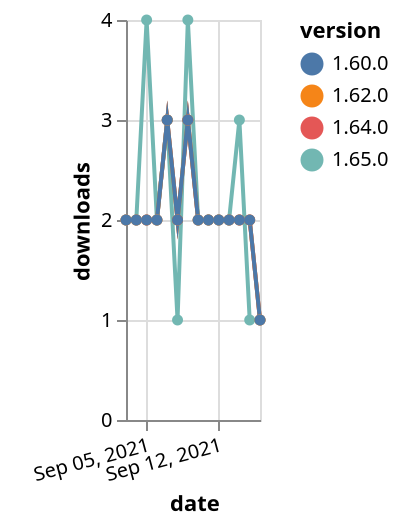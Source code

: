 {"$schema": "https://vega.github.io/schema/vega-lite/v5.json", "description": "A simple bar chart with embedded data.", "data": {"values": [{"date": "2021-09-03", "total": 1457, "delta": 2, "version": "1.64.0"}, {"date": "2021-09-04", "total": 1459, "delta": 2, "version": "1.64.0"}, {"date": "2021-09-05", "total": 1461, "delta": 2, "version": "1.64.0"}, {"date": "2021-09-06", "total": 1463, "delta": 2, "version": "1.64.0"}, {"date": "2021-09-07", "total": 1466, "delta": 3, "version": "1.64.0"}, {"date": "2021-09-08", "total": 1468, "delta": 2, "version": "1.64.0"}, {"date": "2021-09-09", "total": 1471, "delta": 3, "version": "1.64.0"}, {"date": "2021-09-10", "total": 1473, "delta": 2, "version": "1.64.0"}, {"date": "2021-09-11", "total": 1475, "delta": 2, "version": "1.64.0"}, {"date": "2021-09-12", "total": 1477, "delta": 2, "version": "1.64.0"}, {"date": "2021-09-13", "total": 1479, "delta": 2, "version": "1.64.0"}, {"date": "2021-09-14", "total": 1481, "delta": 2, "version": "1.64.0"}, {"date": "2021-09-15", "total": 1483, "delta": 2, "version": "1.64.0"}, {"date": "2021-09-16", "total": 1484, "delta": 1, "version": "1.64.0"}, {"date": "2021-09-03", "total": 1003, "delta": 2, "version": "1.65.0"}, {"date": "2021-09-04", "total": 1005, "delta": 2, "version": "1.65.0"}, {"date": "2021-09-05", "total": 1009, "delta": 4, "version": "1.65.0"}, {"date": "2021-09-06", "total": 1011, "delta": 2, "version": "1.65.0"}, {"date": "2021-09-07", "total": 1014, "delta": 3, "version": "1.65.0"}, {"date": "2021-09-08", "total": 1015, "delta": 1, "version": "1.65.0"}, {"date": "2021-09-09", "total": 1019, "delta": 4, "version": "1.65.0"}, {"date": "2021-09-10", "total": 1021, "delta": 2, "version": "1.65.0"}, {"date": "2021-09-11", "total": 1023, "delta": 2, "version": "1.65.0"}, {"date": "2021-09-12", "total": 1025, "delta": 2, "version": "1.65.0"}, {"date": "2021-09-13", "total": 1027, "delta": 2, "version": "1.65.0"}, {"date": "2021-09-14", "total": 1030, "delta": 3, "version": "1.65.0"}, {"date": "2021-09-15", "total": 1031, "delta": 1, "version": "1.65.0"}, {"date": "2021-09-16", "total": 1032, "delta": 1, "version": "1.65.0"}, {"date": "2021-09-03", "total": 1659, "delta": 2, "version": "1.62.0"}, {"date": "2021-09-04", "total": 1661, "delta": 2, "version": "1.62.0"}, {"date": "2021-09-05", "total": 1663, "delta": 2, "version": "1.62.0"}, {"date": "2021-09-06", "total": 1665, "delta": 2, "version": "1.62.0"}, {"date": "2021-09-07", "total": 1668, "delta": 3, "version": "1.62.0"}, {"date": "2021-09-08", "total": 1670, "delta": 2, "version": "1.62.0"}, {"date": "2021-09-09", "total": 1673, "delta": 3, "version": "1.62.0"}, {"date": "2021-09-10", "total": 1675, "delta": 2, "version": "1.62.0"}, {"date": "2021-09-11", "total": 1677, "delta": 2, "version": "1.62.0"}, {"date": "2021-09-12", "total": 1679, "delta": 2, "version": "1.62.0"}, {"date": "2021-09-13", "total": 1681, "delta": 2, "version": "1.62.0"}, {"date": "2021-09-14", "total": 1683, "delta": 2, "version": "1.62.0"}, {"date": "2021-09-15", "total": 1685, "delta": 2, "version": "1.62.0"}, {"date": "2021-09-16", "total": 1686, "delta": 1, "version": "1.62.0"}, {"date": "2021-09-03", "total": 2055, "delta": 2, "version": "1.60.0"}, {"date": "2021-09-04", "total": 2057, "delta": 2, "version": "1.60.0"}, {"date": "2021-09-05", "total": 2059, "delta": 2, "version": "1.60.0"}, {"date": "2021-09-06", "total": 2061, "delta": 2, "version": "1.60.0"}, {"date": "2021-09-07", "total": 2064, "delta": 3, "version": "1.60.0"}, {"date": "2021-09-08", "total": 2066, "delta": 2, "version": "1.60.0"}, {"date": "2021-09-09", "total": 2069, "delta": 3, "version": "1.60.0"}, {"date": "2021-09-10", "total": 2071, "delta": 2, "version": "1.60.0"}, {"date": "2021-09-11", "total": 2073, "delta": 2, "version": "1.60.0"}, {"date": "2021-09-12", "total": 2075, "delta": 2, "version": "1.60.0"}, {"date": "2021-09-13", "total": 2077, "delta": 2, "version": "1.60.0"}, {"date": "2021-09-14", "total": 2079, "delta": 2, "version": "1.60.0"}, {"date": "2021-09-15", "total": 2081, "delta": 2, "version": "1.60.0"}, {"date": "2021-09-16", "total": 2082, "delta": 1, "version": "1.60.0"}]}, "width": "container", "mark": {"type": "line", "point": {"filled": true}}, "encoding": {"x": {"field": "date", "type": "temporal", "timeUnit": "yearmonthdate", "title": "date", "axis": {"labelAngle": -15}}, "y": {"field": "delta", "type": "quantitative", "title": "downloads"}, "color": {"field": "version", "type": "nominal"}, "tooltip": {"field": "delta"}}}